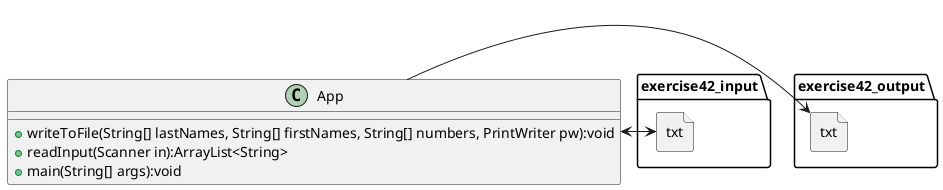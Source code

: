@startuml
allowmixing
class App{
    +writeToFile(String[] lastNames, String[] firstNames, String[] numbers, PrintWriter pw):void
    +readInput(Scanner in):ArrayList<String>
    +main(String[] args):void
}

file exercise42_input.txt{

}

file exercise42_output.txt{

}

App <-> exercise42_input.txt
App -> exercise42_output.txt
@enduml